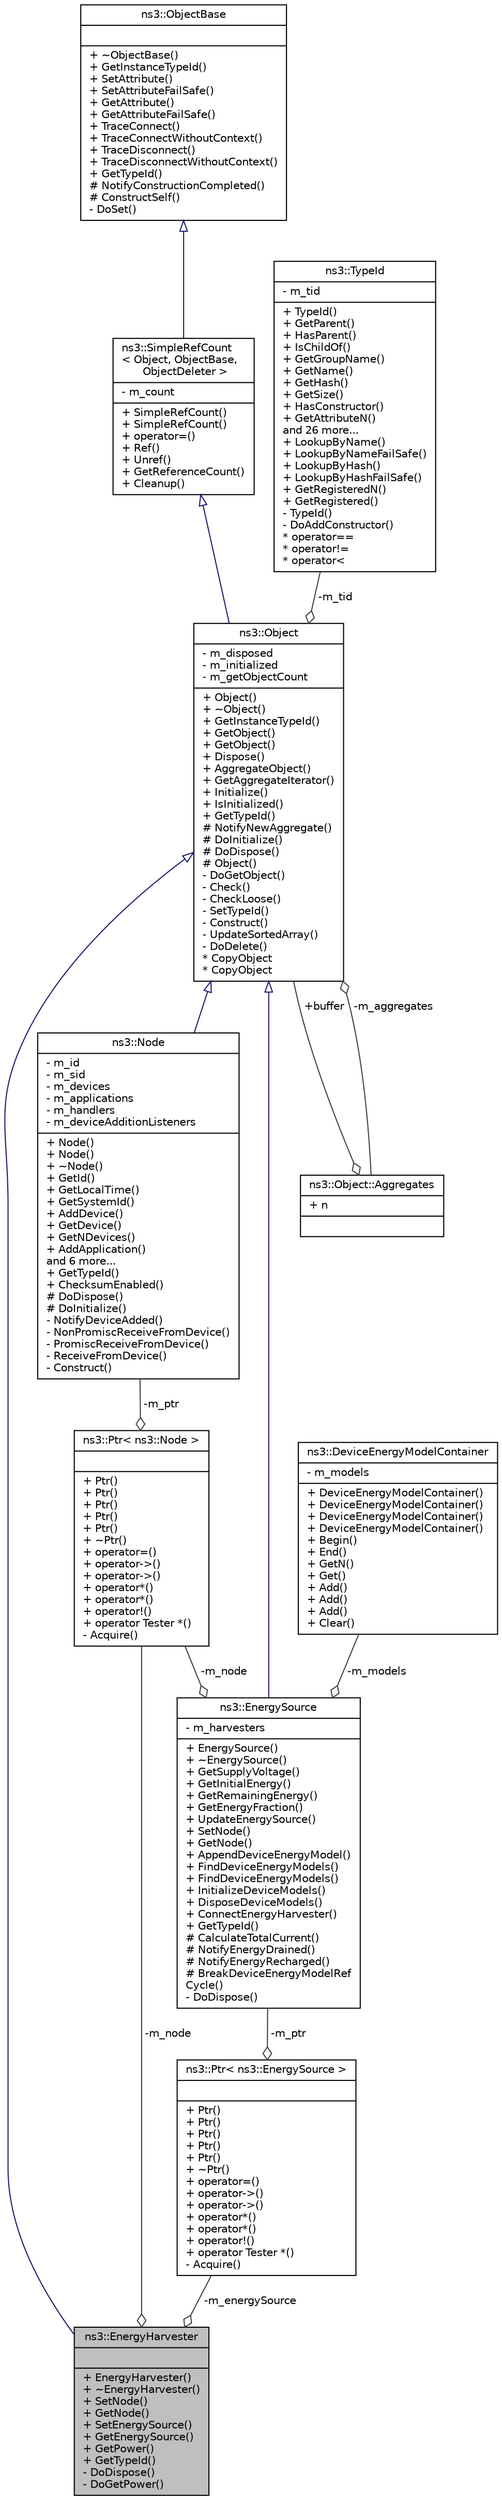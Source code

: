 digraph "ns3::EnergyHarvester"
{
  edge [fontname="Helvetica",fontsize="10",labelfontname="Helvetica",labelfontsize="10"];
  node [fontname="Helvetica",fontsize="10",shape=record];
  Node1 [label="{ns3::EnergyHarvester\n||+ EnergyHarvester()\l+ ~EnergyHarvester()\l+ SetNode()\l+ GetNode()\l+ SetEnergySource()\l+ GetEnergySource()\l+ GetPower()\l+ GetTypeId()\l- DoDispose()\l- DoGetPower()\l}",height=0.2,width=0.4,color="black", fillcolor="grey75", style="filled", fontcolor="black"];
  Node2 -> Node1 [dir="back",color="midnightblue",fontsize="10",style="solid",arrowtail="onormal"];
  Node2 [label="{ns3::Object\n|- m_disposed\l- m_initialized\l- m_getObjectCount\l|+ Object()\l+ ~Object()\l+ GetInstanceTypeId()\l+ GetObject()\l+ GetObject()\l+ Dispose()\l+ AggregateObject()\l+ GetAggregateIterator()\l+ Initialize()\l+ IsInitialized()\l+ GetTypeId()\l# NotifyNewAggregate()\l# DoInitialize()\l# DoDispose()\l# Object()\l- DoGetObject()\l- Check()\l- CheckLoose()\l- SetTypeId()\l- Construct()\l- UpdateSortedArray()\l- DoDelete()\l* CopyObject\l* CopyObject\l}",height=0.2,width=0.4,color="black", fillcolor="white", style="filled",URL="$d9/d77/classns3_1_1Object.html",tooltip="A base class which provides memory management and object aggregation. "];
  Node3 -> Node2 [dir="back",color="midnightblue",fontsize="10",style="solid",arrowtail="onormal"];
  Node3 [label="{ns3::SimpleRefCount\l\< Object, ObjectBase,\l ObjectDeleter \>\n|- m_count\l|+ SimpleRefCount()\l+ SimpleRefCount()\l+ operator=()\l+ Ref()\l+ Unref()\l+ GetReferenceCount()\l+ Cleanup()\l}",height=0.2,width=0.4,color="black", fillcolor="white", style="filled",URL="$da/da1/classns3_1_1SimpleRefCount.html"];
  Node4 -> Node3 [dir="back",color="midnightblue",fontsize="10",style="solid",arrowtail="onormal"];
  Node4 [label="{ns3::ObjectBase\n||+ ~ObjectBase()\l+ GetInstanceTypeId()\l+ SetAttribute()\l+ SetAttributeFailSafe()\l+ GetAttribute()\l+ GetAttributeFailSafe()\l+ TraceConnect()\l+ TraceConnectWithoutContext()\l+ TraceDisconnect()\l+ TraceDisconnectWithoutContext()\l+ GetTypeId()\l# NotifyConstructionCompleted()\l# ConstructSelf()\l- DoSet()\l}",height=0.2,width=0.4,color="black", fillcolor="white", style="filled",URL="$d2/dac/classns3_1_1ObjectBase.html",tooltip="Anchor the ns-3 type and attribute system. "];
  Node5 -> Node2 [color="grey25",fontsize="10",style="solid",label=" -m_tid" ,arrowhead="odiamond"];
  Node5 [label="{ns3::TypeId\n|- m_tid\l|+ TypeId()\l+ GetParent()\l+ HasParent()\l+ IsChildOf()\l+ GetGroupName()\l+ GetName()\l+ GetHash()\l+ GetSize()\l+ HasConstructor()\l+ GetAttributeN()\land 26 more...\l+ LookupByName()\l+ LookupByNameFailSafe()\l+ LookupByHash()\l+ LookupByHashFailSafe()\l+ GetRegisteredN()\l+ GetRegistered()\l- TypeId()\l- DoAddConstructor()\l* operator==\l* operator!=\l* operator\<\l}",height=0.2,width=0.4,color="black", fillcolor="white", style="filled",URL="$d6/d11/classns3_1_1TypeId.html",tooltip="a unique identifier for an interface. "];
  Node6 -> Node2 [color="grey25",fontsize="10",style="solid",label=" -m_aggregates" ,arrowhead="odiamond"];
  Node6 [label="{ns3::Object::Aggregates\n|+ n\l|}",height=0.2,width=0.4,color="black", fillcolor="white", style="filled",URL="$d5/de9/structns3_1_1Object_1_1Aggregates.html"];
  Node2 -> Node6 [color="grey25",fontsize="10",style="solid",label=" +buffer" ,arrowhead="odiamond"];
  Node7 -> Node1 [color="grey25",fontsize="10",style="solid",label=" -m_node" ,arrowhead="odiamond"];
  Node7 [label="{ns3::Ptr\< ns3::Node \>\n||+ Ptr()\l+ Ptr()\l+ Ptr()\l+ Ptr()\l+ Ptr()\l+ ~Ptr()\l+ operator=()\l+ operator-\>()\l+ operator-\>()\l+ operator*()\l+ operator*()\l+ operator!()\l+ operator Tester *()\l- Acquire()\l}",height=0.2,width=0.4,color="black", fillcolor="white", style="filled",URL="$dc/d90/classns3_1_1Ptr.html"];
  Node8 -> Node7 [color="grey25",fontsize="10",style="solid",label=" -m_ptr" ,arrowhead="odiamond"];
  Node8 [label="{ns3::Node\n|- m_id\l- m_sid\l- m_devices\l- m_applications\l- m_handlers\l- m_deviceAdditionListeners\l|+ Node()\l+ Node()\l+ ~Node()\l+ GetId()\l+ GetLocalTime()\l+ GetSystemId()\l+ AddDevice()\l+ GetDevice()\l+ GetNDevices()\l+ AddApplication()\land 6 more...\l+ GetTypeId()\l+ ChecksumEnabled()\l# DoDispose()\l# DoInitialize()\l- NotifyDeviceAdded()\l- NonPromiscReceiveFromDevice()\l- PromiscReceiveFromDevice()\l- ReceiveFromDevice()\l- Construct()\l}",height=0.2,width=0.4,color="black", fillcolor="white", style="filled",URL="$dd/ded/classns3_1_1Node.html",tooltip="A network Node. "];
  Node2 -> Node8 [dir="back",color="midnightblue",fontsize="10",style="solid",arrowtail="onormal"];
  Node9 -> Node1 [color="grey25",fontsize="10",style="solid",label=" -m_energySource" ,arrowhead="odiamond"];
  Node9 [label="{ns3::Ptr\< ns3::EnergySource \>\n||+ Ptr()\l+ Ptr()\l+ Ptr()\l+ Ptr()\l+ Ptr()\l+ ~Ptr()\l+ operator=()\l+ operator-\>()\l+ operator-\>()\l+ operator*()\l+ operator*()\l+ operator!()\l+ operator Tester *()\l- Acquire()\l}",height=0.2,width=0.4,color="black", fillcolor="white", style="filled",URL="$dc/d90/classns3_1_1Ptr.html"];
  Node10 -> Node9 [color="grey25",fontsize="10",style="solid",label=" -m_ptr" ,arrowhead="odiamond"];
  Node10 [label="{ns3::EnergySource\n|- m_harvesters\l|+ EnergySource()\l+ ~EnergySource()\l+ GetSupplyVoltage()\l+ GetInitialEnergy()\l+ GetRemainingEnergy()\l+ GetEnergyFraction()\l+ UpdateEnergySource()\l+ SetNode()\l+ GetNode()\l+ AppendDeviceEnergyModel()\l+ FindDeviceEnergyModels()\l+ FindDeviceEnergyModels()\l+ InitializeDeviceModels()\l+ DisposeDeviceModels()\l+ ConnectEnergyHarvester()\l+ GetTypeId()\l# CalculateTotalCurrent()\l# NotifyEnergyDrained()\l# NotifyEnergyRecharged()\l# BreakDeviceEnergyModelRef\lCycle()\l- DoDispose()\l}",height=0.2,width=0.4,color="black", fillcolor="white", style="filled",URL="$d5/dab/classns3_1_1EnergySource.html"];
  Node2 -> Node10 [dir="back",color="midnightblue",fontsize="10",style="solid",arrowtail="onormal"];
  Node7 -> Node10 [color="grey25",fontsize="10",style="solid",label=" -m_node" ,arrowhead="odiamond"];
  Node11 -> Node10 [color="grey25",fontsize="10",style="solid",label=" -m_models" ,arrowhead="odiamond"];
  Node11 [label="{ns3::DeviceEnergyModelContainer\n|- m_models\l|+ DeviceEnergyModelContainer()\l+ DeviceEnergyModelContainer()\l+ DeviceEnergyModelContainer()\l+ DeviceEnergyModelContainer()\l+ Begin()\l+ End()\l+ GetN()\l+ Get()\l+ Add()\l+ Add()\l+ Add()\l+ Clear()\l}",height=0.2,width=0.4,color="black", fillcolor="white", style="filled",URL="$d9/d4d/classns3_1_1DeviceEnergyModelContainer.html",tooltip="Holds a vector of ns3::DeviceEnergyModel pointers. "];
}
